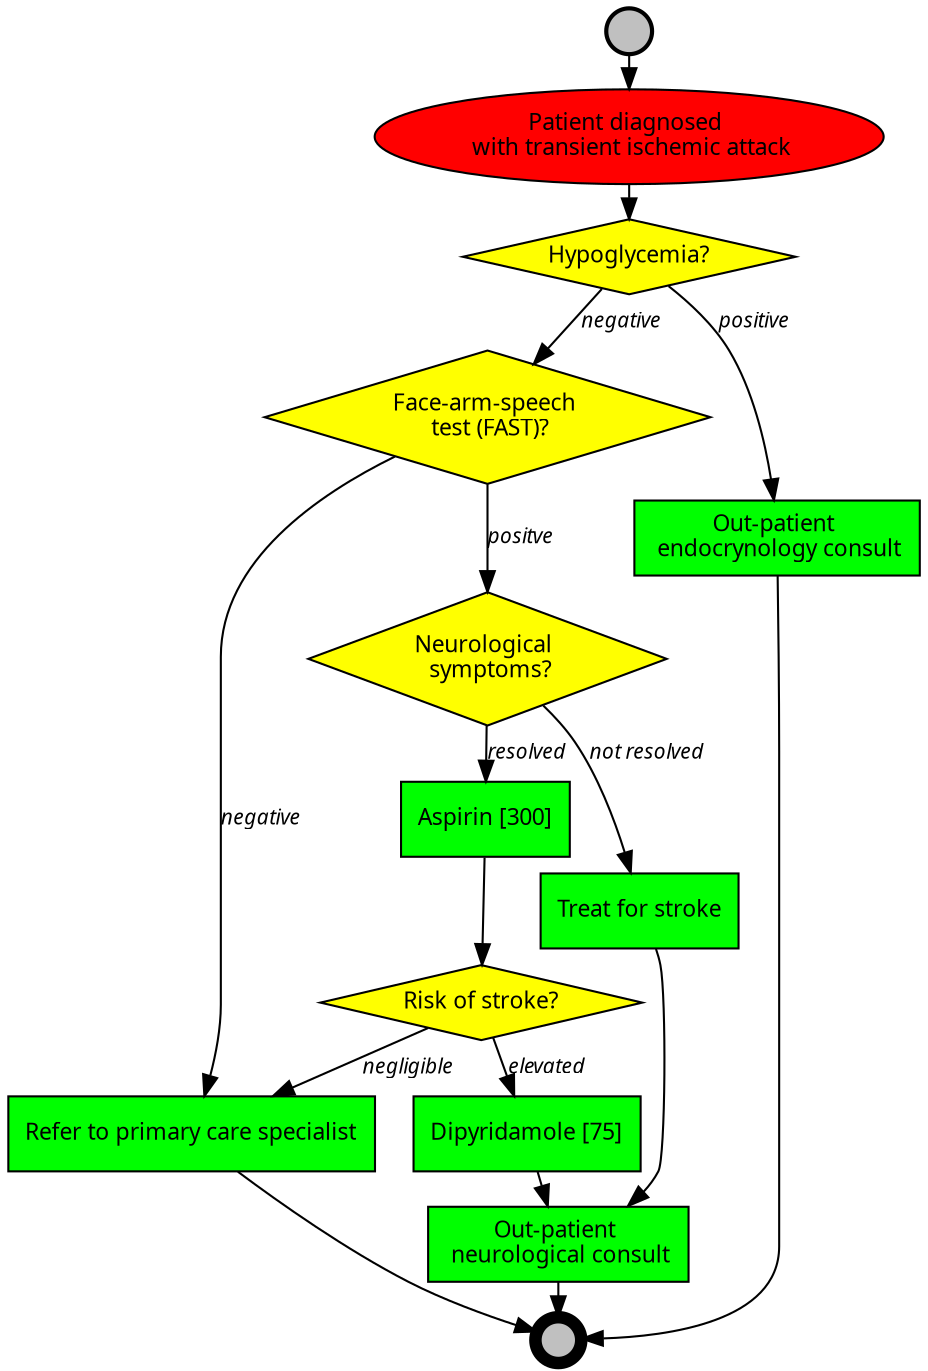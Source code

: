 // TIA - transient ischemic attack (KR4HC 2014)

digraph TIA {
	ranksep=0.1;
node [shape=box, style=filled, fillcolor=green, fontname=Calibri, fontsize=11];
edge [fontname="Calibri Italic", fontsize=10];

// Context
c_tia [label="Patient diagnosed \n with transient ischemic attack", shape=oval, style=filled, fillcolor=red];

// Decisions
d_hypoglycemia [shape=diamond, fillcolor=yellow, label="Hypoglycemia?"];
d_fast [shape=diamond, fillcolor=yellow, label="Face-arm-speech \n test (FAST)?"];
d_neuro_symptoms [shape=diamond, fillcolor=yellow, label="Neurological \n symptoms?"];
d_stroke_risk [shape=diamond, fillcolor=yellow, label="Risk of stroke?"];

// Actions
a_prim_care_specialit [label="Refer to primary care specialist"];
a_aspirin [label="Aspirin [300]"];
a_dipyridamole [label="Dipyridamole [75]"];
a_treat_stroke [label="Treat for stroke"];
a_endo_consult [label="Out-patient \n endocrynology consult"];
a_neuro_consult [label="Out-patient \n neurological consult"];

// Event nodes
e_start [shape=circle, label="", width=0.3, penwidth=2, fillcolor="gray"];
e_end [shape=circle, label="", width=0.3, penwidth=6, fillcolor="gray"];

e_start -> c_tia -> d_hypoglycemia;
d_hypoglycemia -> d_fast [label=negative];
d_hypoglycemia -> a_endo_consult [label=positive];
a_endo_consult -> e_end;
d_fast -> d_neuro_symptoms [label=positve];
d_fast -> a_prim_care_specialit [label=negative];
a_prim_care_specialit -> e_end;
d_neuro_symptoms -> a_aspirin [label=resolved];
d_neuro_symptoms -> a_treat_stroke [label="not resolved"];
a_aspirin -> d_stroke_risk;
d_stroke_risk -> a_prim_care_specialit [label="negligible"];
d_stroke_risk -> a_dipyridamole [label=elevated];
a_dipyridamole -> a_neuro_consult;
a_treat_stroke -> a_neuro_consult;
a_neuro_consult -> e_end;

}
